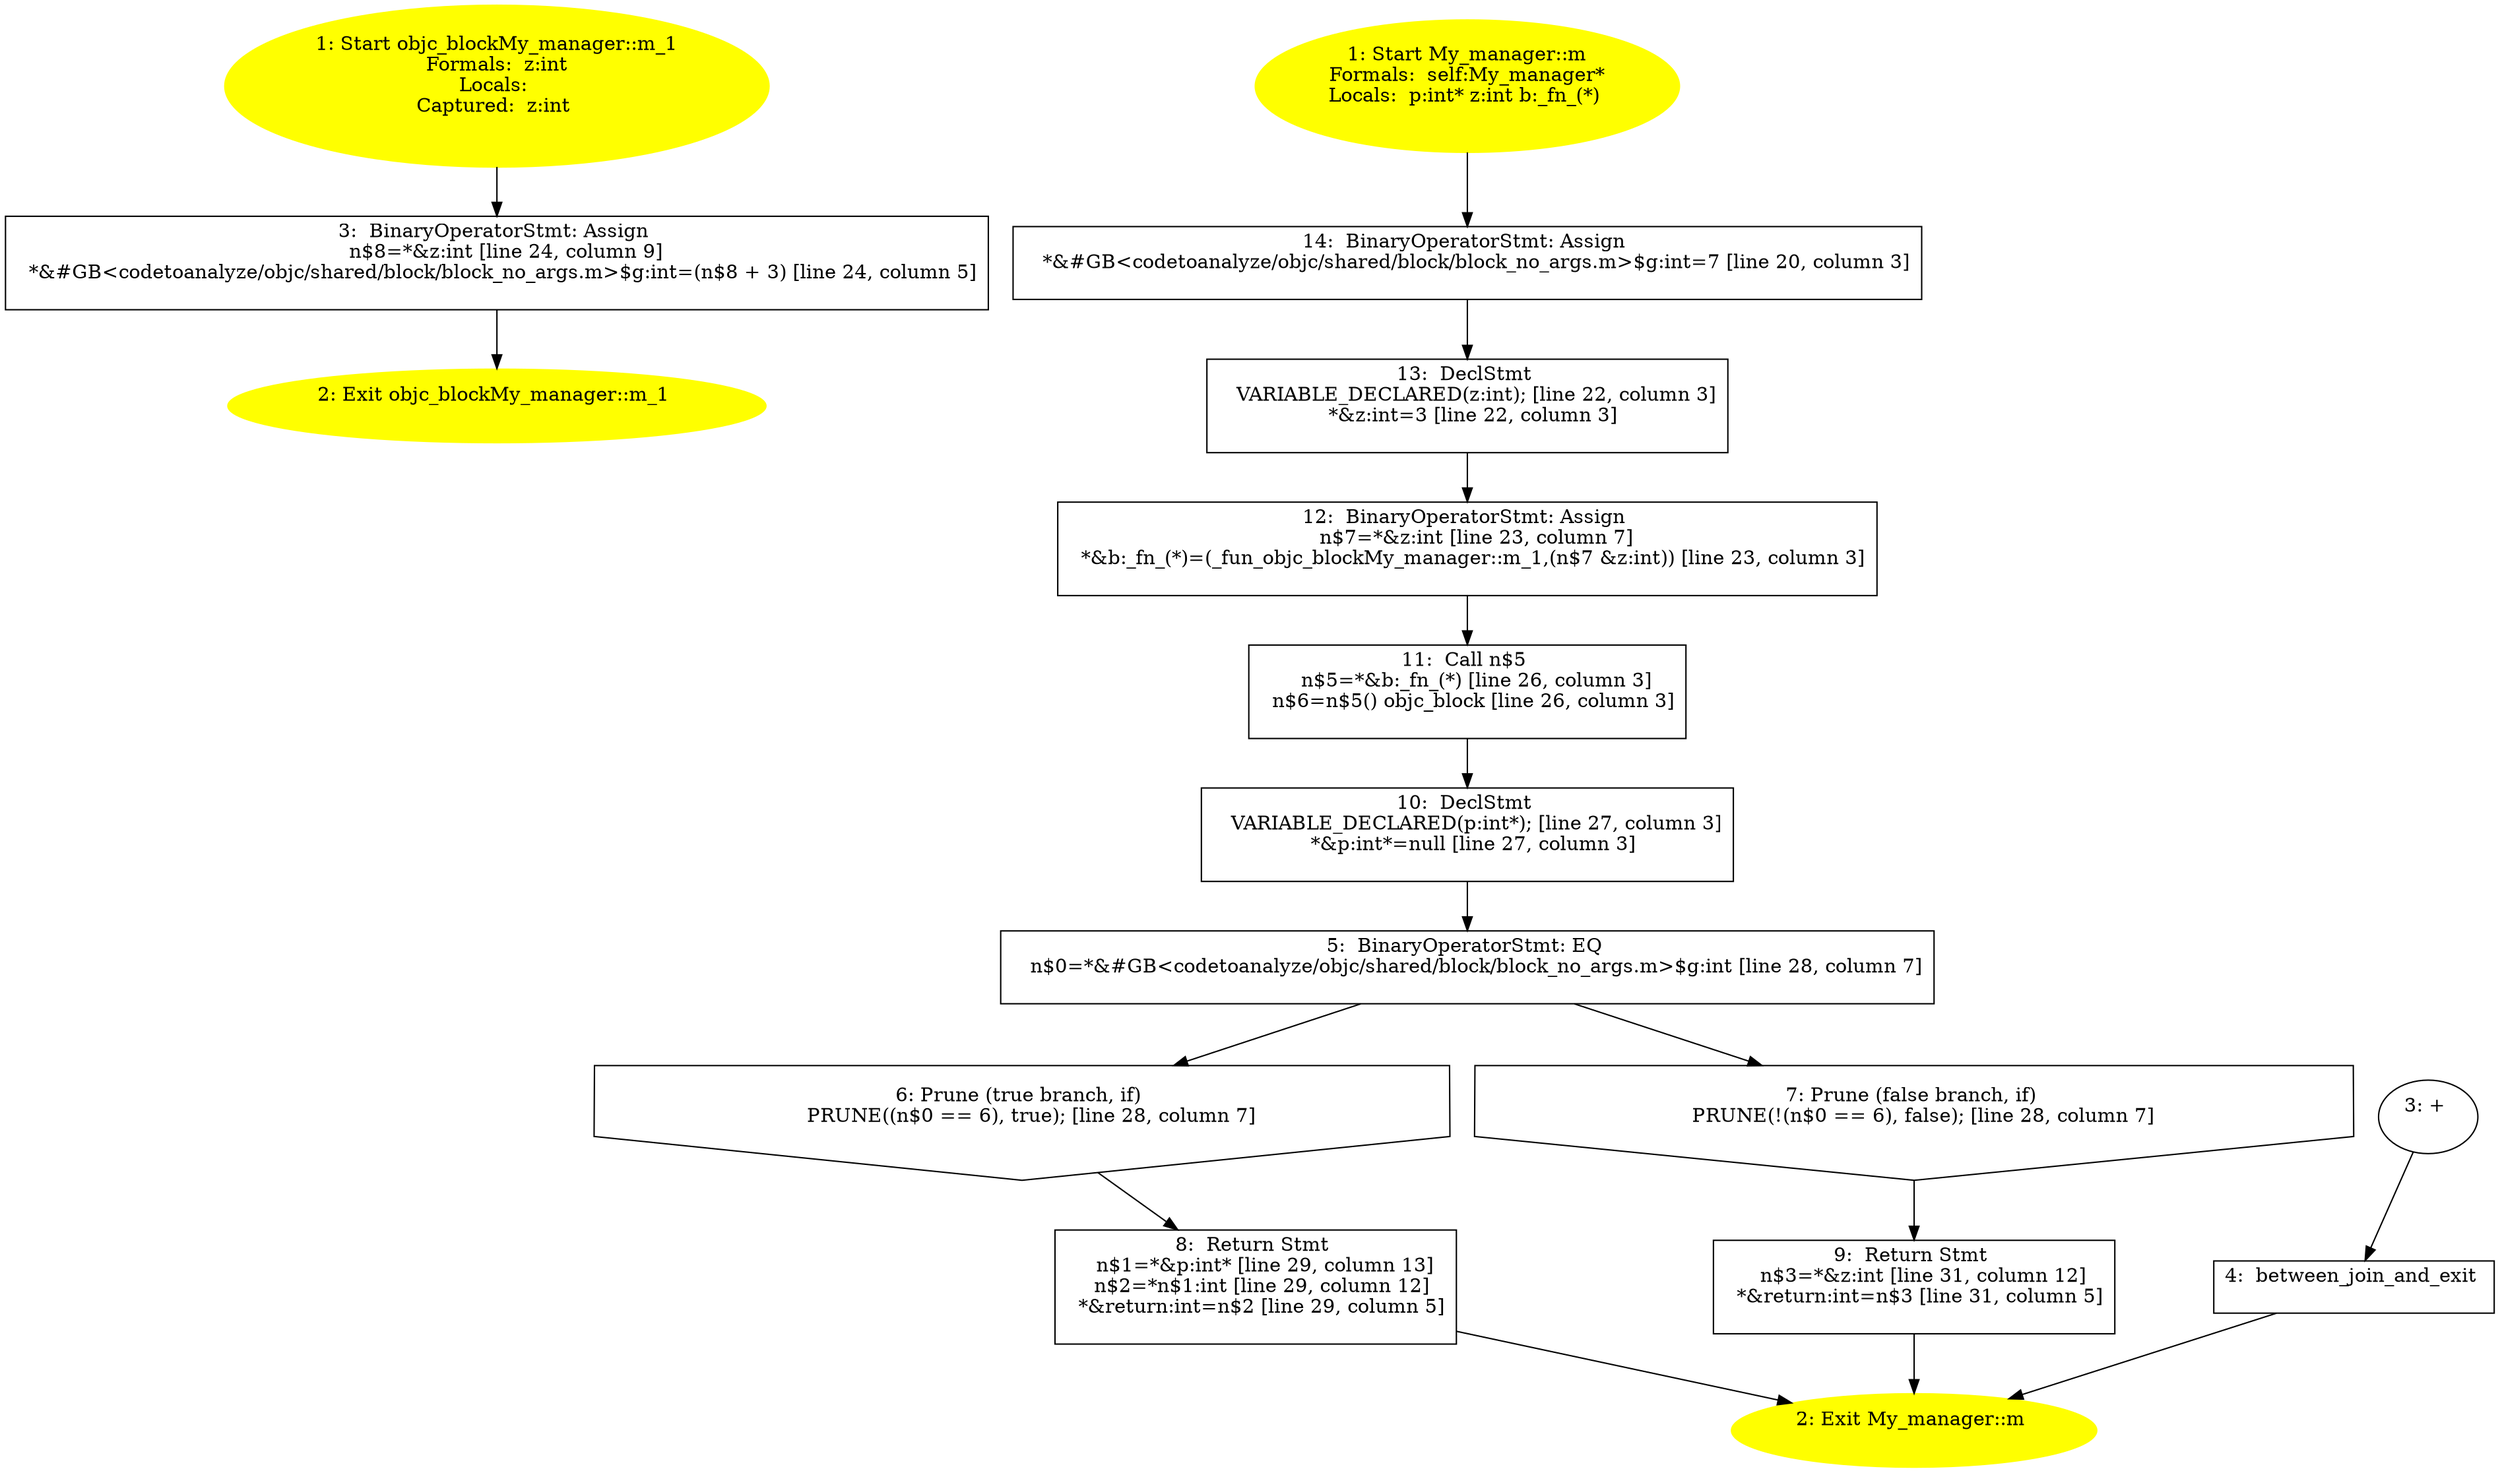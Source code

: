 /* @generated */
digraph cfg {
"objc_blockMy_manager::m_1.bc98a1b6d7bd8cbef60672af337939a3_1" [label="1: Start objc_blockMy_manager::m_1\nFormals:  z:int\nLocals: \nCaptured:  z:int \n  " color=yellow style=filled]
	

	 "objc_blockMy_manager::m_1.bc98a1b6d7bd8cbef60672af337939a3_1" -> "objc_blockMy_manager::m_1.bc98a1b6d7bd8cbef60672af337939a3_3" ;
"objc_blockMy_manager::m_1.bc98a1b6d7bd8cbef60672af337939a3_2" [label="2: Exit objc_blockMy_manager::m_1 \n  " color=yellow style=filled]
	

"objc_blockMy_manager::m_1.bc98a1b6d7bd8cbef60672af337939a3_3" [label="3:  BinaryOperatorStmt: Assign \n   n$8=*&z:int [line 24, column 9]\n  *&#GB<codetoanalyze/objc/shared/block/block_no_args.m>$g:int=(n$8 + 3) [line 24, column 5]\n " shape="box"]
	

	 "objc_blockMy_manager::m_1.bc98a1b6d7bd8cbef60672af337939a3_3" -> "objc_blockMy_manager::m_1.bc98a1b6d7bd8cbef60672af337939a3_2" ;
"m#My_manager#instance.e773f849d062cb9801497b62f5c98f5e_1" [label="1: Start My_manager::m\nFormals:  self:My_manager*\nLocals:  p:int* z:int b:_fn_(*) \n  " color=yellow style=filled]
	

	 "m#My_manager#instance.e773f849d062cb9801497b62f5c98f5e_1" -> "m#My_manager#instance.e773f849d062cb9801497b62f5c98f5e_14" ;
"m#My_manager#instance.e773f849d062cb9801497b62f5c98f5e_2" [label="2: Exit My_manager::m \n  " color=yellow style=filled]
	

"m#My_manager#instance.e773f849d062cb9801497b62f5c98f5e_3" [label="3: + \n  " ]
	

	 "m#My_manager#instance.e773f849d062cb9801497b62f5c98f5e_3" -> "m#My_manager#instance.e773f849d062cb9801497b62f5c98f5e_4" ;
"m#My_manager#instance.e773f849d062cb9801497b62f5c98f5e_4" [label="4:  between_join_and_exit \n  " shape="box"]
	

	 "m#My_manager#instance.e773f849d062cb9801497b62f5c98f5e_4" -> "m#My_manager#instance.e773f849d062cb9801497b62f5c98f5e_2" ;
"m#My_manager#instance.e773f849d062cb9801497b62f5c98f5e_5" [label="5:  BinaryOperatorStmt: EQ \n   n$0=*&#GB<codetoanalyze/objc/shared/block/block_no_args.m>$g:int [line 28, column 7]\n " shape="box"]
	

	 "m#My_manager#instance.e773f849d062cb9801497b62f5c98f5e_5" -> "m#My_manager#instance.e773f849d062cb9801497b62f5c98f5e_6" ;
	 "m#My_manager#instance.e773f849d062cb9801497b62f5c98f5e_5" -> "m#My_manager#instance.e773f849d062cb9801497b62f5c98f5e_7" ;
"m#My_manager#instance.e773f849d062cb9801497b62f5c98f5e_6" [label="6: Prune (true branch, if) \n   PRUNE((n$0 == 6), true); [line 28, column 7]\n " shape="invhouse"]
	

	 "m#My_manager#instance.e773f849d062cb9801497b62f5c98f5e_6" -> "m#My_manager#instance.e773f849d062cb9801497b62f5c98f5e_8" ;
"m#My_manager#instance.e773f849d062cb9801497b62f5c98f5e_7" [label="7: Prune (false branch, if) \n   PRUNE(!(n$0 == 6), false); [line 28, column 7]\n " shape="invhouse"]
	

	 "m#My_manager#instance.e773f849d062cb9801497b62f5c98f5e_7" -> "m#My_manager#instance.e773f849d062cb9801497b62f5c98f5e_9" ;
"m#My_manager#instance.e773f849d062cb9801497b62f5c98f5e_8" [label="8:  Return Stmt \n   n$1=*&p:int* [line 29, column 13]\n  n$2=*n$1:int [line 29, column 12]\n  *&return:int=n$2 [line 29, column 5]\n " shape="box"]
	

	 "m#My_manager#instance.e773f849d062cb9801497b62f5c98f5e_8" -> "m#My_manager#instance.e773f849d062cb9801497b62f5c98f5e_2" ;
"m#My_manager#instance.e773f849d062cb9801497b62f5c98f5e_9" [label="9:  Return Stmt \n   n$3=*&z:int [line 31, column 12]\n  *&return:int=n$3 [line 31, column 5]\n " shape="box"]
	

	 "m#My_manager#instance.e773f849d062cb9801497b62f5c98f5e_9" -> "m#My_manager#instance.e773f849d062cb9801497b62f5c98f5e_2" ;
"m#My_manager#instance.e773f849d062cb9801497b62f5c98f5e_10" [label="10:  DeclStmt \n   VARIABLE_DECLARED(p:int*); [line 27, column 3]\n  *&p:int*=null [line 27, column 3]\n " shape="box"]
	

	 "m#My_manager#instance.e773f849d062cb9801497b62f5c98f5e_10" -> "m#My_manager#instance.e773f849d062cb9801497b62f5c98f5e_5" ;
"m#My_manager#instance.e773f849d062cb9801497b62f5c98f5e_11" [label="11:  Call n$5 \n   n$5=*&b:_fn_(*) [line 26, column 3]\n  n$6=n$5() objc_block [line 26, column 3]\n " shape="box"]
	

	 "m#My_manager#instance.e773f849d062cb9801497b62f5c98f5e_11" -> "m#My_manager#instance.e773f849d062cb9801497b62f5c98f5e_10" ;
"m#My_manager#instance.e773f849d062cb9801497b62f5c98f5e_12" [label="12:  BinaryOperatorStmt: Assign \n   n$7=*&z:int [line 23, column 7]\n  *&b:_fn_(*)=(_fun_objc_blockMy_manager::m_1,(n$7 &z:int)) [line 23, column 3]\n " shape="box"]
	

	 "m#My_manager#instance.e773f849d062cb9801497b62f5c98f5e_12" -> "m#My_manager#instance.e773f849d062cb9801497b62f5c98f5e_11" ;
"m#My_manager#instance.e773f849d062cb9801497b62f5c98f5e_13" [label="13:  DeclStmt \n   VARIABLE_DECLARED(z:int); [line 22, column 3]\n  *&z:int=3 [line 22, column 3]\n " shape="box"]
	

	 "m#My_manager#instance.e773f849d062cb9801497b62f5c98f5e_13" -> "m#My_manager#instance.e773f849d062cb9801497b62f5c98f5e_12" ;
"m#My_manager#instance.e773f849d062cb9801497b62f5c98f5e_14" [label="14:  BinaryOperatorStmt: Assign \n   *&#GB<codetoanalyze/objc/shared/block/block_no_args.m>$g:int=7 [line 20, column 3]\n " shape="box"]
	

	 "m#My_manager#instance.e773f849d062cb9801497b62f5c98f5e_14" -> "m#My_manager#instance.e773f849d062cb9801497b62f5c98f5e_13" ;
}
